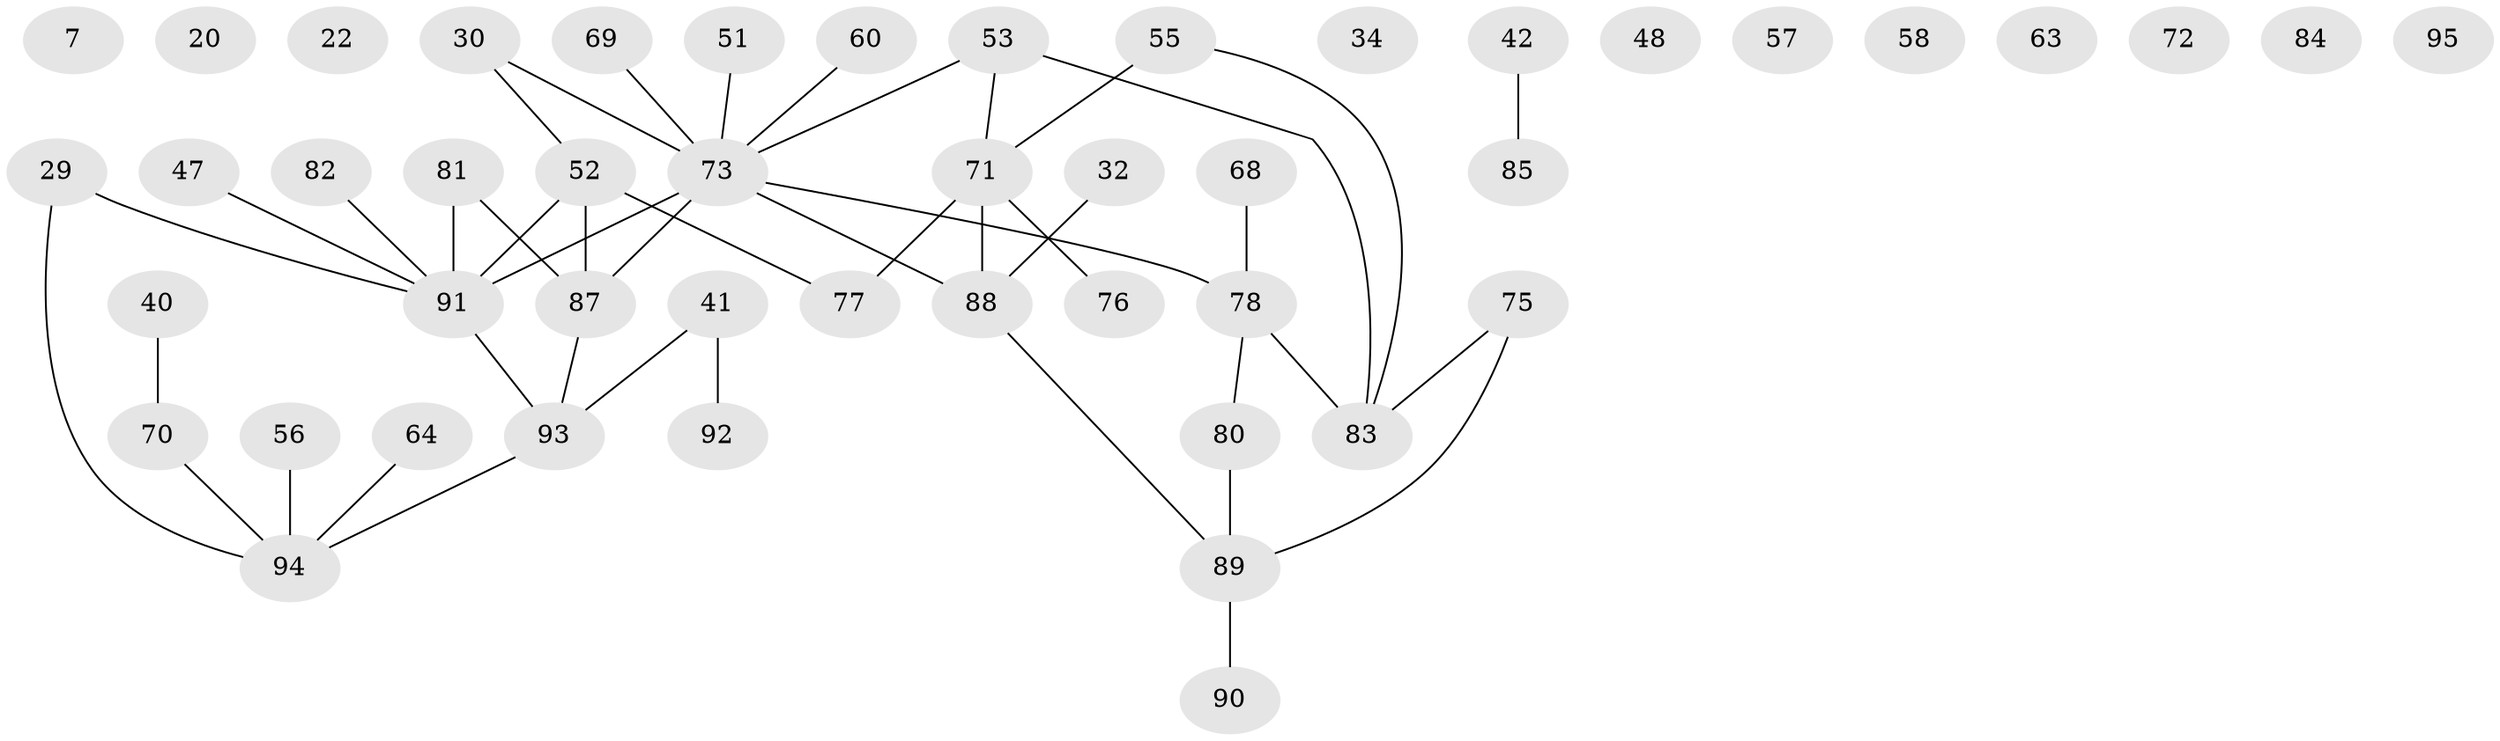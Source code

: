 // original degree distribution, {2: 0.3157894736842105, 4: 0.08421052631578947, 1: 0.24210526315789474, 7: 0.010526315789473684, 0: 0.10526315789473684, 3: 0.15789473684210525, 5: 0.05263157894736842, 6: 0.031578947368421054}
// Generated by graph-tools (version 1.1) at 2025/44/03/04/25 21:44:16]
// undirected, 47 vertices, 45 edges
graph export_dot {
graph [start="1"]
  node [color=gray90,style=filled];
  7;
  20;
  22;
  29;
  30 [super="+3+4"];
  32;
  34;
  40;
  41;
  42;
  47;
  48;
  51;
  52;
  53;
  55;
  56;
  57;
  58;
  60;
  63;
  64;
  68 [super="+25"];
  69;
  70;
  71 [super="+39"];
  72;
  73 [super="+65+33+36"];
  75;
  76;
  77 [super="+44+43"];
  78 [super="+6+21"];
  80;
  81 [super="+61"];
  82;
  83 [super="+38+62"];
  84 [super="+17"];
  85;
  87 [super="+74+50+67"];
  88 [super="+86"];
  89 [super="+37+46"];
  90;
  91 [super="+54+79"];
  92;
  93;
  94 [super="+12"];
  95;
  29 -- 94;
  29 -- 91;
  30 -- 52;
  30 -- 73;
  32 -- 88;
  40 -- 70;
  41 -- 92;
  41 -- 93;
  42 -- 85;
  47 -- 91;
  51 -- 73;
  52 -- 77;
  52 -- 91 [weight=2];
  52 -- 87 [weight=2];
  53 -- 71;
  53 -- 73;
  53 -- 83;
  55 -- 83;
  55 -- 71;
  56 -- 94;
  60 -- 73;
  64 -- 94;
  68 -- 78;
  69 -- 73;
  70 -- 94;
  71 -- 76;
  71 -- 88;
  71 -- 77;
  73 -- 91 [weight=4];
  73 -- 88 [weight=4];
  73 -- 78;
  73 -- 87 [weight=3];
  75 -- 89;
  75 -- 83;
  78 -- 80;
  78 -- 83 [weight=2];
  80 -- 89;
  81 -- 91;
  81 -- 87;
  82 -- 91;
  87 -- 93;
  88 -- 89;
  89 -- 90;
  91 -- 93 [weight=2];
  93 -- 94;
}
